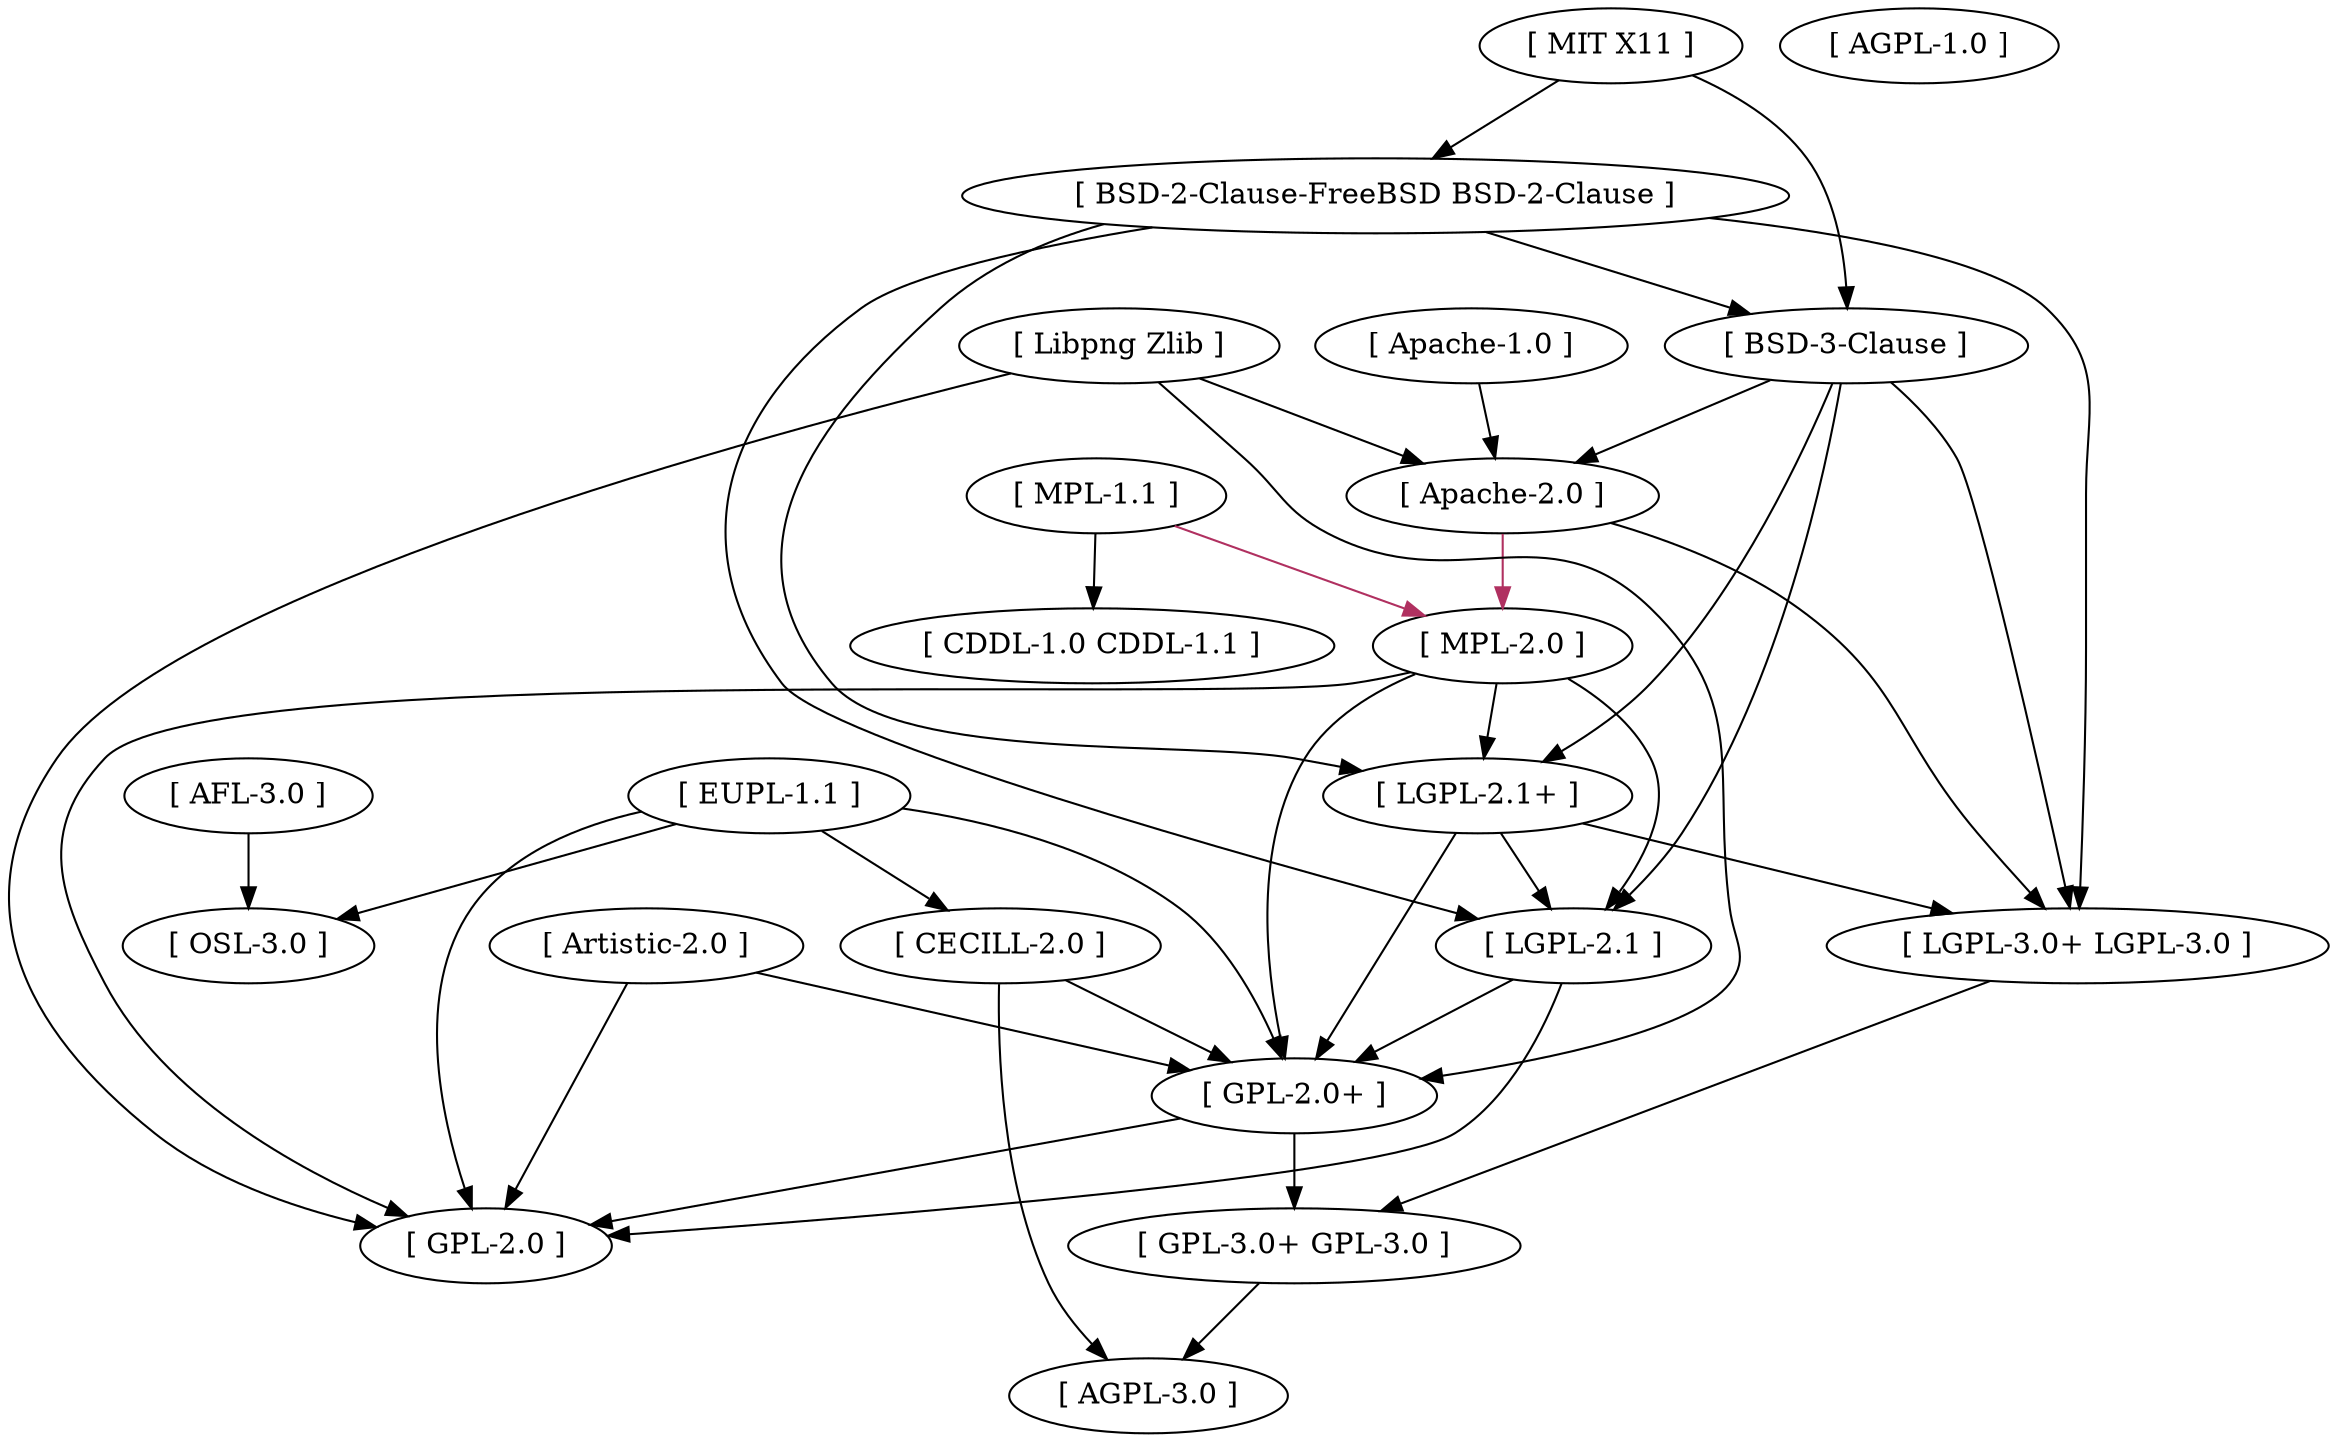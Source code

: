 digraph G {
  1 [ label="[ AFL-3.0 ]" ];
  2 [ label="[ MIT X11 ]" ];
  3 [ label="[ BSD-2-Clause-FreeBSD BSD-2-Clause ]" ];
  4 [ label="[ BSD-3-Clause ]" ];
  5 [ label="[ Apache-2.0 ]" ];
  6 [ label="[ Libpng Zlib ]" ];
  7 [ label="[ CDDL-1.0 CDDL-1.1 ]" ];
  8 [ label="[ MPL-1.1 ]" ];
  9 [ label="[ Artistic-2.0 ]" ];
  10 [ label="[ MPL-2.0 ]" ];
  11 [ label="[ LGPL-2.1 ]" ];
  12 [ label="[ LGPL-2.1+ ]" ];
  13 [ label="[ LGPL-3.0+ LGPL-3.0 ]" ];
  14 [ label="[ GPL-2.0 ]" ];
  15 [ label="[ GPL-2.0+ ]" ];
  16 [ label="[ GPL-3.0+ GPL-3.0 ]" ];
  17 [ label="[ AGPL-3.0 ]" ];
  18 [ label="[ OSL-3.0 ]" ];
  19 [ label="[ EUPL-1.1 ]" ];
  20 [ label="[ CECILL-2.0 ]" ];
  21 [ label="[ AGPL-1.0 ]" ];
  22 [ label="[ Apache-1.0 ]" ];
  1 -> 18 [ color="black" ];
  2 -> 3 [ color="black" ];
  2 -> 4 [ color="black" ];
  22 -> 5 [ color="black" ];
  3 -> 11 [ color="black" ];
  3 -> 12 [ color="black" ];
  3 -> 13 [ color="black" ];
  3 -> 4 [ color="black" ];
  4 -> 11 [ color="black" ];
  4 -> 12 [ color="black" ];
  4 -> 13 [ color="black" ];
  4 -> 5 [ color="black" ];
  5 -> 13 [ color="black" ];
  6 -> 5 [ color="black" ];
  6 -> 14 [ color="black" ];
  6 -> 15 [ color="black" ];
  8 -> 7 [ color="black" ];
  9 -> 15 [ color="black" ];
  9 -> 14 [ color="black" ];
  10 -> 14 [ color="black" ];
  10 -> 15 [ color="black" ];
  10 -> 11 [ color="black" ];
  10 -> 12 [ color="black" ];
  11 -> 14 [ color="black" ];
  11 -> 15 [ color="black" ];
  12 -> 11 [ color="black" ];
  12 -> 15 [ color="black" ];
  12 -> 13 [ color="black" ];
  13 -> 16 [ color="black" ];
  15 -> 14 [ color="black" ];
  15 -> 16 [ color="black" ];
  16 -> 17 [ color="black" ];
  19 -> 18 [ color="black" ];
  19 -> 14 [ color="black" ];
  19 -> 15 [ color="black" ];
  19 -> 20 [ color="black" ];
  20 -> 15 [ color="black" ];
  20 -> 17 [ color="black" ];
  5 -> 10 [ color="maroon" ];
  8 -> 10 [ color="maroon" ];
}
